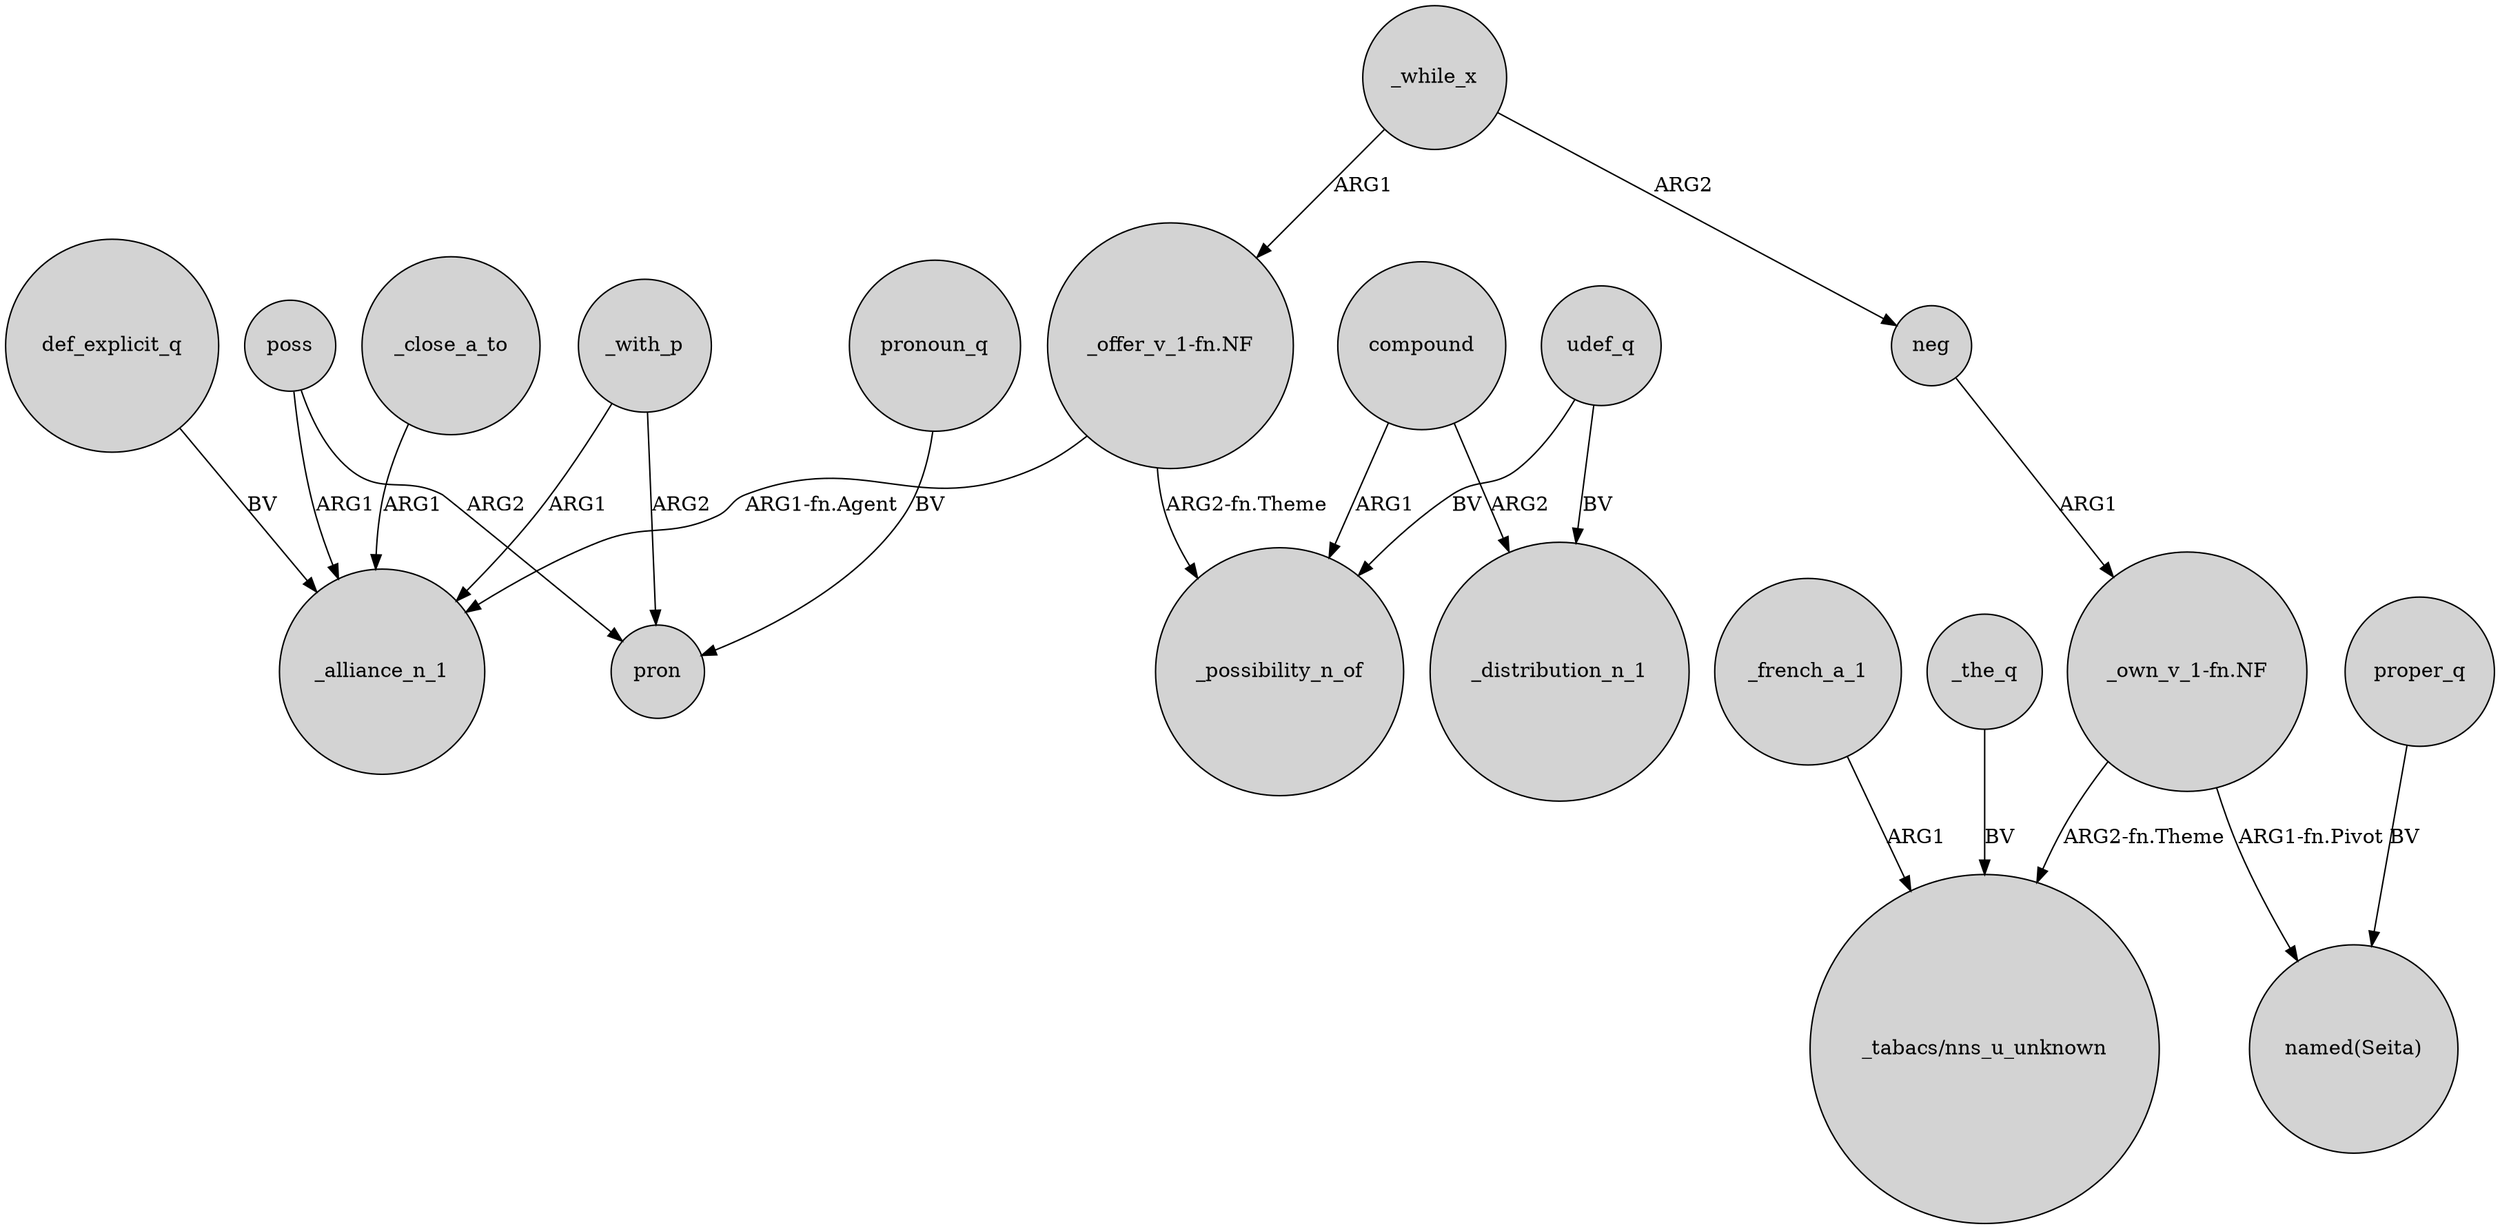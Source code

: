 digraph {
	node [shape=circle style=filled]
	_close_a_to -> _alliance_n_1 [label=ARG1]
	def_explicit_q -> _alliance_n_1 [label=BV]
	compound -> _distribution_n_1 [label=ARG2]
	poss -> pron [label=ARG2]
	poss -> _alliance_n_1 [label=ARG1]
	"_offer_v_1-fn.NF" -> _alliance_n_1 [label="ARG1-fn.Agent"]
	udef_q -> _distribution_n_1 [label=BV]
	"_own_v_1-fn.NF" -> "_tabacs/nns_u_unknown" [label="ARG2-fn.Theme"]
	"_own_v_1-fn.NF" -> "named(Seita)" [label="ARG1-fn.Pivot"]
	udef_q -> _possibility_n_of [label=BV]
	pronoun_q -> pron [label=BV]
	compound -> _possibility_n_of [label=ARG1]
	_french_a_1 -> "_tabacs/nns_u_unknown" [label=ARG1]
	_the_q -> "_tabacs/nns_u_unknown" [label=BV]
	_while_x -> "_offer_v_1-fn.NF" [label=ARG1]
	_while_x -> neg [label=ARG2]
	"_offer_v_1-fn.NF" -> _possibility_n_of [label="ARG2-fn.Theme"]
	neg -> "_own_v_1-fn.NF" [label=ARG1]
	proper_q -> "named(Seita)" [label=BV]
	_with_p -> pron [label=ARG2]
	_with_p -> _alliance_n_1 [label=ARG1]
}
